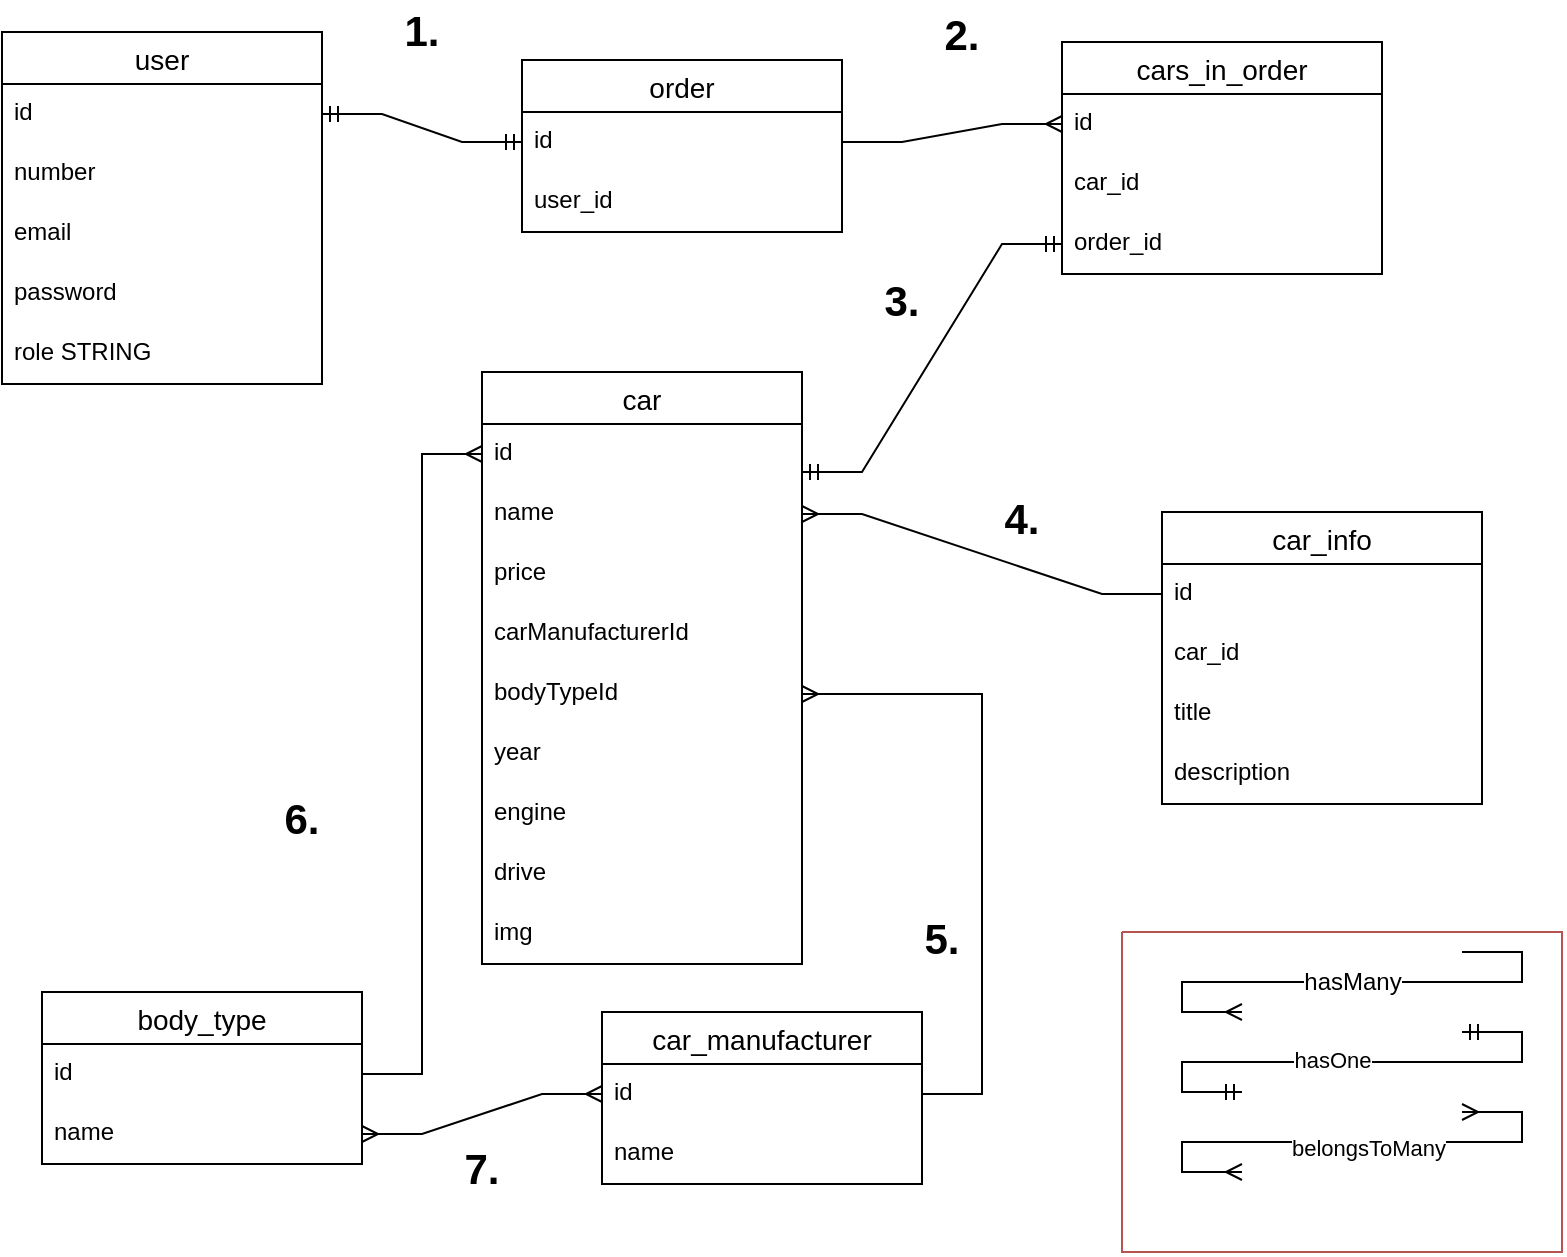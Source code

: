 <mxfile version="15.8.8" type="device"><diagram id="C5RBs43oDa-KdzZeNtuy" name="Page-1"><mxGraphModel dx="1422" dy="804" grid="1" gridSize="10" guides="1" tooltips="1" connect="1" arrows="1" fold="1" page="1" pageScale="1" pageWidth="827" pageHeight="1169" math="0" shadow="0"><root><mxCell id="WIyWlLk6GJQsqaUBKTNV-0"/><mxCell id="WIyWlLk6GJQsqaUBKTNV-1" parent="WIyWlLk6GJQsqaUBKTNV-0"/><mxCell id="l4a7teRlpz1MRkaM1WK3-0" value="user" style="swimlane;fontStyle=0;childLayout=stackLayout;horizontal=1;startSize=26;horizontalStack=0;resizeParent=1;resizeParentMax=0;resizeLast=0;collapsible=1;marginBottom=0;align=center;fontSize=14;" parent="WIyWlLk6GJQsqaUBKTNV-1" vertex="1"><mxGeometry x="40" y="30" width="160" height="176" as="geometry"><mxRectangle x="50" y="40" width="60" height="26" as="alternateBounds"/></mxGeometry></mxCell><mxCell id="l4a7teRlpz1MRkaM1WK3-1" value="id" style="text;strokeColor=none;fillColor=none;spacingLeft=4;spacingRight=4;overflow=hidden;rotatable=0;points=[[0,0.5],[1,0.5]];portConstraint=eastwest;fontSize=12;" parent="l4a7teRlpz1MRkaM1WK3-0" vertex="1"><mxGeometry y="26" width="160" height="30" as="geometry"/></mxCell><mxCell id="l4a7teRlpz1MRkaM1WK3-5" value="number" style="text;strokeColor=none;fillColor=none;spacingLeft=4;spacingRight=4;overflow=hidden;rotatable=0;points=[[0,0.5],[1,0.5]];portConstraint=eastwest;fontSize=12;" parent="l4a7teRlpz1MRkaM1WK3-0" vertex="1"><mxGeometry y="56" width="160" height="30" as="geometry"/></mxCell><mxCell id="l4a7teRlpz1MRkaM1WK3-2" value="email" style="text;strokeColor=none;fillColor=none;spacingLeft=4;spacingRight=4;overflow=hidden;rotatable=0;points=[[0,0.5],[1,0.5]];portConstraint=eastwest;fontSize=12;" parent="l4a7teRlpz1MRkaM1WK3-0" vertex="1"><mxGeometry y="86" width="160" height="30" as="geometry"/></mxCell><mxCell id="l4a7teRlpz1MRkaM1WK3-3" value="password" style="text;strokeColor=none;fillColor=none;spacingLeft=4;spacingRight=4;overflow=hidden;rotatable=0;points=[[0,0.5],[1,0.5]];portConstraint=eastwest;fontSize=12;" parent="l4a7teRlpz1MRkaM1WK3-0" vertex="1"><mxGeometry y="116" width="160" height="30" as="geometry"/></mxCell><mxCell id="l4a7teRlpz1MRkaM1WK3-4" value="role STRING" style="text;strokeColor=none;fillColor=none;spacingLeft=4;spacingRight=4;overflow=hidden;rotatable=0;points=[[0,0.5],[1,0.5]];portConstraint=eastwest;fontSize=12;" parent="l4a7teRlpz1MRkaM1WK3-0" vertex="1"><mxGeometry y="146" width="160" height="30" as="geometry"/></mxCell><mxCell id="l4a7teRlpz1MRkaM1WK3-6" value="order" style="swimlane;fontStyle=0;childLayout=stackLayout;horizontal=1;startSize=26;horizontalStack=0;resizeParent=1;resizeParentMax=0;resizeLast=0;collapsible=1;marginBottom=0;align=center;fontSize=14;" parent="WIyWlLk6GJQsqaUBKTNV-1" vertex="1"><mxGeometry x="300" y="44" width="160" height="86" as="geometry"><mxRectangle x="50" y="40" width="60" height="26" as="alternateBounds"/></mxGeometry></mxCell><mxCell id="l4a7teRlpz1MRkaM1WK3-7" value="id" style="text;strokeColor=none;fillColor=none;spacingLeft=4;spacingRight=4;overflow=hidden;rotatable=0;points=[[0,0.5],[1,0.5]];portConstraint=eastwest;fontSize=12;" parent="l4a7teRlpz1MRkaM1WK3-6" vertex="1"><mxGeometry y="26" width="160" height="30" as="geometry"/></mxCell><mxCell id="l4a7teRlpz1MRkaM1WK3-8" value="user_id" style="text;strokeColor=none;fillColor=none;spacingLeft=4;spacingRight=4;overflow=hidden;rotatable=0;points=[[0,0.5],[1,0.5]];portConstraint=eastwest;fontSize=12;" parent="l4a7teRlpz1MRkaM1WK3-6" vertex="1"><mxGeometry y="56" width="160" height="30" as="geometry"/></mxCell><mxCell id="l4a7teRlpz1MRkaM1WK3-19" value="car" style="swimlane;fontStyle=0;childLayout=stackLayout;horizontal=1;startSize=26;horizontalStack=0;resizeParent=1;resizeParentMax=0;resizeLast=0;collapsible=1;marginBottom=0;align=center;fontSize=14;" parent="WIyWlLk6GJQsqaUBKTNV-1" vertex="1"><mxGeometry x="280" y="200" width="160" height="296" as="geometry"><mxRectangle x="50" y="40" width="60" height="26" as="alternateBounds"/></mxGeometry></mxCell><mxCell id="l4a7teRlpz1MRkaM1WK3-20" value="id" style="text;strokeColor=none;fillColor=none;spacingLeft=4;spacingRight=4;overflow=hidden;rotatable=0;points=[[0,0.5],[1,0.5]];portConstraint=eastwest;fontSize=12;" parent="l4a7teRlpz1MRkaM1WK3-19" vertex="1"><mxGeometry y="26" width="160" height="30" as="geometry"/></mxCell><mxCell id="l4a7teRlpz1MRkaM1WK3-21" value="name" style="text;strokeColor=none;fillColor=none;spacingLeft=4;spacingRight=4;overflow=hidden;rotatable=0;points=[[0,0.5],[1,0.5]];portConstraint=eastwest;fontSize=12;" parent="l4a7teRlpz1MRkaM1WK3-19" vertex="1"><mxGeometry y="56" width="160" height="30" as="geometry"/></mxCell><mxCell id="l4a7teRlpz1MRkaM1WK3-24" value="price" style="text;strokeColor=none;fillColor=none;spacingLeft=4;spacingRight=4;overflow=hidden;rotatable=0;points=[[0,0.5],[1,0.5]];portConstraint=eastwest;fontSize=12;" parent="l4a7teRlpz1MRkaM1WK3-19" vertex="1"><mxGeometry y="86" width="160" height="30" as="geometry"/></mxCell><mxCell id="l4a7teRlpz1MRkaM1WK3-22" value="carManufacturerId" style="text;strokeColor=none;fillColor=none;spacingLeft=4;spacingRight=4;overflow=hidden;rotatable=0;points=[[0,0.5],[1,0.5]];portConstraint=eastwest;fontSize=12;" parent="l4a7teRlpz1MRkaM1WK3-19" vertex="1"><mxGeometry y="116" width="160" height="30" as="geometry"/></mxCell><mxCell id="l4a7teRlpz1MRkaM1WK3-27" value="bodyTypeId" style="text;strokeColor=none;fillColor=none;spacingLeft=4;spacingRight=4;overflow=hidden;rotatable=0;points=[[0,0.5],[1,0.5]];portConstraint=eastwest;fontSize=12;" parent="l4a7teRlpz1MRkaM1WK3-19" vertex="1"><mxGeometry y="146" width="160" height="30" as="geometry"/></mxCell><mxCell id="l4a7teRlpz1MRkaM1WK3-23" value="year" style="text;strokeColor=none;fillColor=none;spacingLeft=4;spacingRight=4;overflow=hidden;rotatable=0;points=[[0,0.5],[1,0.5]];portConstraint=eastwest;fontSize=12;" parent="l4a7teRlpz1MRkaM1WK3-19" vertex="1"><mxGeometry y="176" width="160" height="30" as="geometry"/></mxCell><mxCell id="l4a7teRlpz1MRkaM1WK3-26" value="engine" style="text;strokeColor=none;fillColor=none;spacingLeft=4;spacingRight=4;overflow=hidden;rotatable=0;points=[[0,0.5],[1,0.5]];portConstraint=eastwest;fontSize=12;" parent="l4a7teRlpz1MRkaM1WK3-19" vertex="1"><mxGeometry y="206" width="160" height="30" as="geometry"/></mxCell><mxCell id="DgSa4yiFLleyg04VHqPO-35" value="drive" style="text;strokeColor=none;fillColor=none;spacingLeft=4;spacingRight=4;overflow=hidden;rotatable=0;points=[[0,0.5],[1,0.5]];portConstraint=eastwest;fontSize=12;" parent="l4a7teRlpz1MRkaM1WK3-19" vertex="1"><mxGeometry y="236" width="160" height="30" as="geometry"/></mxCell><mxCell id="DgSa4yiFLleyg04VHqPO-36" value="img" style="text;strokeColor=none;fillColor=none;spacingLeft=4;spacingRight=4;overflow=hidden;rotatable=0;points=[[0,0.5],[1,0.5]];portConstraint=eastwest;fontSize=12;" parent="l4a7teRlpz1MRkaM1WK3-19" vertex="1"><mxGeometry y="266" width="160" height="30" as="geometry"/></mxCell><mxCell id="l4a7teRlpz1MRkaM1WK3-28" value="body_type" style="swimlane;fontStyle=0;childLayout=stackLayout;horizontal=1;startSize=26;horizontalStack=0;resizeParent=1;resizeParentMax=0;resizeLast=0;collapsible=1;marginBottom=0;align=center;fontSize=14;" parent="WIyWlLk6GJQsqaUBKTNV-1" vertex="1"><mxGeometry x="60" y="510" width="160" height="86" as="geometry"><mxRectangle x="20" y="520" width="60" height="26" as="alternateBounds"/></mxGeometry></mxCell><mxCell id="l4a7teRlpz1MRkaM1WK3-29" value="id" style="text;strokeColor=none;fillColor=none;spacingLeft=4;spacingRight=4;overflow=hidden;rotatable=0;points=[[0,0.5],[1,0.5]];portConstraint=eastwest;fontSize=12;" parent="l4a7teRlpz1MRkaM1WK3-28" vertex="1"><mxGeometry y="26" width="160" height="30" as="geometry"/></mxCell><mxCell id="l4a7teRlpz1MRkaM1WK3-31" value="name" style="text;strokeColor=none;fillColor=none;spacingLeft=4;spacingRight=4;overflow=hidden;rotatable=0;points=[[0,0.5],[1,0.5]];portConstraint=eastwest;fontSize=12;" parent="l4a7teRlpz1MRkaM1WK3-28" vertex="1"><mxGeometry y="56" width="160" height="30" as="geometry"/></mxCell><mxCell id="l4a7teRlpz1MRkaM1WK3-36" value="car_manufacturer" style="swimlane;fontStyle=0;childLayout=stackLayout;horizontal=1;startSize=26;horizontalStack=0;resizeParent=1;resizeParentMax=0;resizeLast=0;collapsible=1;marginBottom=0;align=center;fontSize=14;" parent="WIyWlLk6GJQsqaUBKTNV-1" vertex="1"><mxGeometry x="340" y="520" width="160" height="86" as="geometry"><mxRectangle x="50" y="40" width="60" height="26" as="alternateBounds"/></mxGeometry></mxCell><mxCell id="l4a7teRlpz1MRkaM1WK3-37" value="id" style="text;strokeColor=none;fillColor=none;spacingLeft=4;spacingRight=4;overflow=hidden;rotatable=0;points=[[0,0.5],[1,0.5]];portConstraint=eastwest;fontSize=12;" parent="l4a7teRlpz1MRkaM1WK3-36" vertex="1"><mxGeometry y="26" width="160" height="30" as="geometry"/></mxCell><mxCell id="l4a7teRlpz1MRkaM1WK3-38" value="name" style="text;strokeColor=none;fillColor=none;spacingLeft=4;spacingRight=4;overflow=hidden;rotatable=0;points=[[0,0.5],[1,0.5]];portConstraint=eastwest;fontSize=12;" parent="l4a7teRlpz1MRkaM1WK3-36" vertex="1"><mxGeometry y="56" width="160" height="30" as="geometry"/></mxCell><mxCell id="l4a7teRlpz1MRkaM1WK3-66" value="car_info" style="swimlane;fontStyle=0;childLayout=stackLayout;horizontal=1;startSize=26;horizontalStack=0;resizeParent=1;resizeParentMax=0;resizeLast=0;collapsible=1;marginBottom=0;align=center;fontSize=14;" parent="WIyWlLk6GJQsqaUBKTNV-1" vertex="1"><mxGeometry x="620" y="270" width="160" height="146" as="geometry"><mxRectangle x="50" y="40" width="60" height="26" as="alternateBounds"/></mxGeometry></mxCell><mxCell id="l4a7teRlpz1MRkaM1WK3-67" value="id" style="text;strokeColor=none;fillColor=none;spacingLeft=4;spacingRight=4;overflow=hidden;rotatable=0;points=[[0,0.5],[1,0.5]];portConstraint=eastwest;fontSize=12;" parent="l4a7teRlpz1MRkaM1WK3-66" vertex="1"><mxGeometry y="26" width="160" height="30" as="geometry"/></mxCell><mxCell id="l4a7teRlpz1MRkaM1WK3-69" value="car_id" style="text;strokeColor=none;fillColor=none;spacingLeft=4;spacingRight=4;overflow=hidden;rotatable=0;points=[[0,0.5],[1,0.5]];portConstraint=eastwest;fontSize=12;" parent="l4a7teRlpz1MRkaM1WK3-66" vertex="1"><mxGeometry y="56" width="160" height="30" as="geometry"/></mxCell><mxCell id="l4a7teRlpz1MRkaM1WK3-68" value="title" style="text;strokeColor=none;fillColor=none;spacingLeft=4;spacingRight=4;overflow=hidden;rotatable=0;points=[[0,0.5],[1,0.5]];portConstraint=eastwest;fontSize=12;" parent="l4a7teRlpz1MRkaM1WK3-66" vertex="1"><mxGeometry y="86" width="160" height="30" as="geometry"/></mxCell><mxCell id="l4a7teRlpz1MRkaM1WK3-70" value="description" style="text;strokeColor=none;fillColor=none;spacingLeft=4;spacingRight=4;overflow=hidden;rotatable=0;points=[[0,0.5],[1,0.5]];portConstraint=eastwest;fontSize=12;" parent="l4a7teRlpz1MRkaM1WK3-66" vertex="1"><mxGeometry y="116" width="160" height="30" as="geometry"/></mxCell><mxCell id="l4a7teRlpz1MRkaM1WK3-73" value="" style="edgeStyle=entityRelationEdgeStyle;fontSize=12;html=1;endArrow=ERmandOne;startArrow=ERmandOne;rounded=0;" parent="WIyWlLk6GJQsqaUBKTNV-1" source="l4a7teRlpz1MRkaM1WK3-1" target="l4a7teRlpz1MRkaM1WK3-7" edge="1"><mxGeometry width="100" height="100" relative="1" as="geometry"><mxPoint x="340" y="400" as="sourcePoint"/><mxPoint x="440" y="300" as="targetPoint"/></mxGeometry></mxCell><mxCell id="l4a7teRlpz1MRkaM1WK3-84" value="" style="edgeStyle=entityRelationEdgeStyle;fontSize=12;html=1;endArrow=ERmany;rounded=0;exitX=1;exitY=0.5;exitDx=0;exitDy=0;" parent="WIyWlLk6GJQsqaUBKTNV-1" source="l4a7teRlpz1MRkaM1WK3-29" target="l4a7teRlpz1MRkaM1WK3-20" edge="1"><mxGeometry width="100" height="100" relative="1" as="geometry"><mxPoint x="240" y="330" as="sourcePoint"/><mxPoint x="440" y="470" as="targetPoint"/></mxGeometry></mxCell><mxCell id="l4a7teRlpz1MRkaM1WK3-86" value="" style="edgeStyle=entityRelationEdgeStyle;fontSize=12;html=1;endArrow=ERmany;rounded=0;entryX=1;entryY=0.5;entryDx=0;entryDy=0;" parent="WIyWlLk6GJQsqaUBKTNV-1" source="l4a7teRlpz1MRkaM1WK3-67" target="l4a7teRlpz1MRkaM1WK3-21" edge="1"><mxGeometry width="100" height="100" relative="1" as="geometry"><mxPoint x="340" y="480" as="sourcePoint"/><mxPoint x="440" y="380" as="targetPoint"/></mxGeometry></mxCell><mxCell id="l4a7teRlpz1MRkaM1WK3-87" value="cars_in_order" style="swimlane;fontStyle=0;childLayout=stackLayout;horizontal=1;startSize=26;horizontalStack=0;resizeParent=1;resizeParentMax=0;resizeLast=0;collapsible=1;marginBottom=0;align=center;fontSize=14;" parent="WIyWlLk6GJQsqaUBKTNV-1" vertex="1"><mxGeometry x="570" y="35" width="160" height="116" as="geometry"><mxRectangle x="50" y="40" width="60" height="26" as="alternateBounds"/></mxGeometry></mxCell><mxCell id="l4a7teRlpz1MRkaM1WK3-88" value="id" style="text;strokeColor=none;fillColor=none;spacingLeft=4;spacingRight=4;overflow=hidden;rotatable=0;points=[[0,0.5],[1,0.5]];portConstraint=eastwest;fontSize=12;" parent="l4a7teRlpz1MRkaM1WK3-87" vertex="1"><mxGeometry y="26" width="160" height="30" as="geometry"/></mxCell><mxCell id="l4a7teRlpz1MRkaM1WK3-90" value="car_id&#10;" style="text;strokeColor=none;fillColor=none;spacingLeft=4;spacingRight=4;overflow=hidden;rotatable=0;points=[[0,0.5],[1,0.5]];portConstraint=eastwest;fontSize=12;" parent="l4a7teRlpz1MRkaM1WK3-87" vertex="1"><mxGeometry y="56" width="160" height="30" as="geometry"/></mxCell><mxCell id="l4a7teRlpz1MRkaM1WK3-89" value="order_id&#10;" style="text;strokeColor=none;fillColor=none;spacingLeft=4;spacingRight=4;overflow=hidden;rotatable=0;points=[[0,0.5],[1,0.5]];portConstraint=eastwest;fontSize=12;" parent="l4a7teRlpz1MRkaM1WK3-87" vertex="1"><mxGeometry y="86" width="160" height="30" as="geometry"/></mxCell><mxCell id="l4a7teRlpz1MRkaM1WK3-92" value="" style="edgeStyle=entityRelationEdgeStyle;fontSize=12;html=1;endArrow=ERmany;rounded=0;" parent="WIyWlLk6GJQsqaUBKTNV-1" source="l4a7teRlpz1MRkaM1WK3-7" target="l4a7teRlpz1MRkaM1WK3-88" edge="1"><mxGeometry width="100" height="100" relative="1" as="geometry"><mxPoint x="340" y="230" as="sourcePoint"/><mxPoint x="440" y="130" as="targetPoint"/></mxGeometry></mxCell><mxCell id="l4a7teRlpz1MRkaM1WK3-93" value="" style="edgeStyle=entityRelationEdgeStyle;fontSize=12;html=1;endArrow=ERmandOne;startArrow=ERmandOne;rounded=0;entryX=1;entryY=-0.2;entryDx=0;entryDy=0;entryPerimeter=0;" parent="WIyWlLk6GJQsqaUBKTNV-1" source="l4a7teRlpz1MRkaM1WK3-89" target="l4a7teRlpz1MRkaM1WK3-21" edge="1"><mxGeometry width="100" height="100" relative="1" as="geometry"><mxPoint x="690" y="93" as="sourcePoint"/><mxPoint x="800" y="123" as="targetPoint"/></mxGeometry></mxCell><mxCell id="DgSa4yiFLleyg04VHqPO-9" value="" style="edgeStyle=entityRelationEdgeStyle;fontSize=12;html=1;endArrow=ERmany;rounded=0;" parent="WIyWlLk6GJQsqaUBKTNV-1" source="l4a7teRlpz1MRkaM1WK3-37" target="l4a7teRlpz1MRkaM1WK3-27" edge="1"><mxGeometry width="100" height="100" relative="1" as="geometry"><mxPoint x="480" y="560" as="sourcePoint"/><mxPoint x="330" y="276.0" as="targetPoint"/></mxGeometry></mxCell><mxCell id="DgSa4yiFLleyg04VHqPO-10" value="" style="edgeStyle=entityRelationEdgeStyle;fontSize=12;html=1;endArrow=ERmany;startArrow=ERmany;rounded=0;" parent="WIyWlLk6GJQsqaUBKTNV-1" source="l4a7teRlpz1MRkaM1WK3-37" target="l4a7teRlpz1MRkaM1WK3-31" edge="1"><mxGeometry width="100" height="100" relative="1" as="geometry"><mxPoint x="-30" y="531" as="sourcePoint"/><mxPoint y="350" as="targetPoint"/></mxGeometry></mxCell><mxCell id="DgSa4yiFLleyg04VHqPO-19" value="hasMany" style="edgeStyle=entityRelationEdgeStyle;fontSize=12;html=1;endArrow=ERmany;rounded=0;" parent="WIyWlLk6GJQsqaUBKTNV-1" edge="1"><mxGeometry width="100" height="100" relative="1" as="geometry"><mxPoint x="770" y="490" as="sourcePoint"/><mxPoint x="660" y="520" as="targetPoint"/></mxGeometry></mxCell><mxCell id="DgSa4yiFLleyg04VHqPO-20" value="" style="edgeStyle=entityRelationEdgeStyle;fontSize=12;html=1;endArrow=ERmany;startArrow=ERmany;rounded=0;" parent="WIyWlLk6GJQsqaUBKTNV-1" edge="1"><mxGeometry width="100" height="100" relative="1" as="geometry"><mxPoint x="770" y="570" as="sourcePoint"/><mxPoint x="660" y="600" as="targetPoint"/></mxGeometry></mxCell><mxCell id="DgSa4yiFLleyg04VHqPO-21" value="belongsToMany" style="edgeLabel;html=1;align=center;verticalAlign=middle;resizable=0;points=[];" parent="DgSa4yiFLleyg04VHqPO-20" vertex="1" connectable="0"><mxGeometry x="-0.058" y="3" relative="1" as="geometry"><mxPoint as="offset"/></mxGeometry></mxCell><mxCell id="DgSa4yiFLleyg04VHqPO-22" value="" style="edgeStyle=entityRelationEdgeStyle;fontSize=12;html=1;endArrow=ERmandOne;startArrow=ERmandOne;rounded=0;" parent="WIyWlLk6GJQsqaUBKTNV-1" edge="1"><mxGeometry width="100" height="100" relative="1" as="geometry"><mxPoint x="770" y="530" as="sourcePoint"/><mxPoint x="660" y="560" as="targetPoint"/></mxGeometry></mxCell><mxCell id="DgSa4yiFLleyg04VHqPO-23" value="hasOne" style="edgeLabel;html=1;align=center;verticalAlign=middle;resizable=0;points=[];" parent="DgSa4yiFLleyg04VHqPO-22" vertex="1" connectable="0"><mxGeometry x="0.075" y="-1" relative="1" as="geometry"><mxPoint as="offset"/></mxGeometry></mxCell><mxCell id="DgSa4yiFLleyg04VHqPO-26" value="" style="endArrow=none;html=1;rounded=0;fillColor=#f8cecc;strokeColor=#b85450;" parent="WIyWlLk6GJQsqaUBKTNV-1" edge="1"><mxGeometry width="50" height="50" relative="1" as="geometry"><mxPoint x="600" y="480" as="sourcePoint"/><mxPoint x="600" y="480" as="targetPoint"/><Array as="points"><mxPoint x="820" y="480"/><mxPoint x="820" y="640"/><mxPoint x="600" y="640"/></Array></mxGeometry></mxCell><mxCell id="DgSa4yiFLleyg04VHqPO-27" value="1." style="text;html=1;strokeColor=none;fillColor=none;align=center;verticalAlign=middle;whiteSpace=wrap;rounded=0;fontStyle=1;fontSize=21;" parent="WIyWlLk6GJQsqaUBKTNV-1" vertex="1"><mxGeometry x="220" y="14" width="60" height="30" as="geometry"/></mxCell><mxCell id="DgSa4yiFLleyg04VHqPO-28" value="2." style="text;html=1;strokeColor=none;fillColor=none;align=center;verticalAlign=middle;whiteSpace=wrap;rounded=0;fontStyle=1;fontSize=21;" parent="WIyWlLk6GJQsqaUBKTNV-1" vertex="1"><mxGeometry x="490" y="18" width="60" height="26" as="geometry"/></mxCell><mxCell id="DgSa4yiFLleyg04VHqPO-29" value="3." style="text;html=1;strokeColor=none;fillColor=none;align=center;verticalAlign=middle;whiteSpace=wrap;rounded=0;fontStyle=1;fontSize=21;" parent="WIyWlLk6GJQsqaUBKTNV-1" vertex="1"><mxGeometry x="460" y="151" width="60" height="26" as="geometry"/></mxCell><mxCell id="DgSa4yiFLleyg04VHqPO-30" value="4." style="text;html=1;strokeColor=none;fillColor=none;align=center;verticalAlign=middle;whiteSpace=wrap;rounded=0;fontStyle=1;fontSize=21;" parent="WIyWlLk6GJQsqaUBKTNV-1" vertex="1"><mxGeometry x="520" y="260" width="60" height="26" as="geometry"/></mxCell><mxCell id="DgSa4yiFLleyg04VHqPO-31" value="5." style="text;html=1;strokeColor=none;fillColor=none;align=center;verticalAlign=middle;whiteSpace=wrap;rounded=0;fontStyle=1;fontSize=21;" parent="WIyWlLk6GJQsqaUBKTNV-1" vertex="1"><mxGeometry x="480" y="470" width="60" height="26" as="geometry"/></mxCell><mxCell id="DgSa4yiFLleyg04VHqPO-32" value="6." style="text;html=1;strokeColor=none;fillColor=none;align=center;verticalAlign=middle;whiteSpace=wrap;rounded=0;fontStyle=1;fontSize=21;" parent="WIyWlLk6GJQsqaUBKTNV-1" vertex="1"><mxGeometry x="160" y="410" width="60" height="26" as="geometry"/></mxCell><mxCell id="DgSa4yiFLleyg04VHqPO-33" value="7." style="text;html=1;strokeColor=none;fillColor=none;align=center;verticalAlign=middle;whiteSpace=wrap;rounded=0;fontStyle=1;fontSize=21;" parent="WIyWlLk6GJQsqaUBKTNV-1" vertex="1"><mxGeometry x="250" y="585" width="60" height="26" as="geometry"/></mxCell></root></mxGraphModel></diagram></mxfile>
